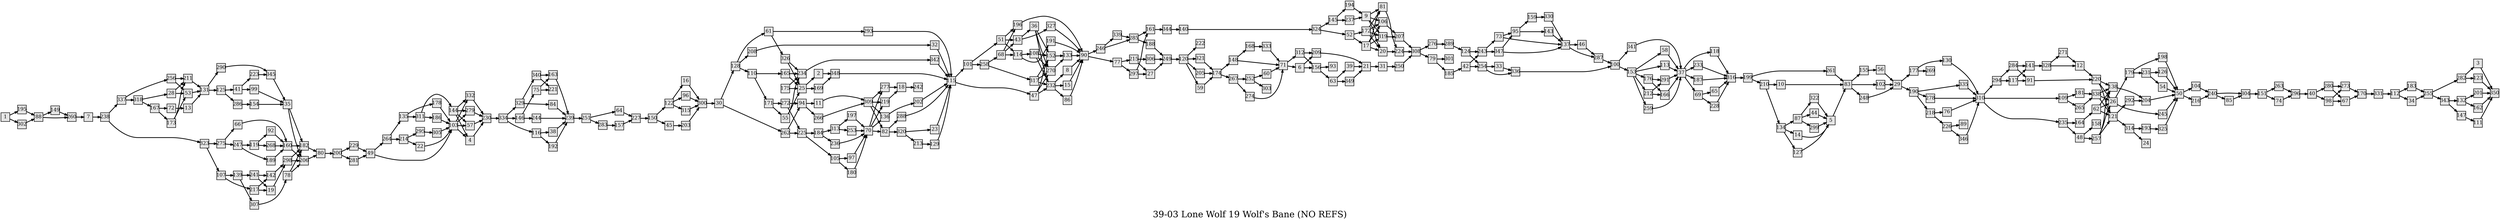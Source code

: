 digraph g{
  graph [ label="39-03 Lone Wolf 19 Wolf's Bane (NO REFS)" rankdir=LR, ordering=out, fontsize=36, nodesep="0.35", ranksep="0.45"];
  node  [shape=rect, penwidth=2, fontsize=20, style=filled, fillcolor=grey90, margin="0,0", labelfloat=true, regular=true, fixedsize=true];
  edge  [labelfloat=true, penwidth=3, fontsize=12];
  // ---;
  // group  : Katz;
  // id     : 39-03;
  // gbid   :;
  // series :;
  // title  :;
  // author :;
  // credit:;
  // - name : Yee-Ann Wong;
  // role : encoder;
  // date : 2017-09-16;
  // - name : Jeremy Douglass;
  // role : editor;
  // date : 2018-04-28;
  // render:;
  // - name   : small;
  // styles : gvStyles-small.txt;
  // engine : dot;
  // comment: >;
  
  // ---;
  
  // From | To | Label;
  
  1 -> 195;
  1 -> 302;
  2 -> 348;
  3 -> 350;
  4 -> 230;
  5 -> 83;
  6 -> 209;
  6 -> 156;
  7 -> 238;
  8 -> 90;
  9 -> 81;
  9 -> 106;
  9 -> 319;
  9 -> 20;
  10 -> 83;
  11 -> 309;
  12 -> 220;
  13 -> 131;
  14 -> 5;
  15 -> 90;
  16 -> 300;
  17 -> 81;
  17 -> 106;
  17 -> 319;
  17 -> 20;
  18 -> 242;
  19 -> 298;
  20 -> 224;
  21 -> 31;
  22 -> 103;
  23 -> 115;
  25 -> 2;
  25 -> 169;
  26 -> 179;
  26 -> 245;
  27 -> 249;
  28 -> 211;
  28 -> 53;
  29 -> 177;
  29 -> 190;
  30 -> 128;
  30 -> 262;
  31 -> 250;
  32 -> 115;
  33 -> 336;
  34 -> 255;
  35 -> 182;
  35 -> 206;
  36 -> 152;
  36 -> 270;
  36 -> 232;
  37 -> 118;
  37 -> 233;
  37 -> 187;
  37 -> 69;
  38 -> 239;
  39 -> 21;
  40 -> 280;
  40 -> 98;
  41 -> 223;
  41 -> 99;
  42 -> 243;
  42 -> 254;
  43 -> 36;
  43 -> 327;
  44 -> 5;
  45 -> 203;
  46 -> 287;
  47 -> 152;
  47 -> 270;
  47 -> 232;
  48 -> 158;
  48 -> 257;
  49 -> 264;
  49 -> 103;
  50 -> 104;
  50 -> 216;
  51 -> 196;
  51 -> 43;
  51 -> 114;
  52 -> 172;
  52 -> 17;
  53 -> 131;
  54 -> 50;
  55 -> 234;
  55 -> 25;
  56 -> 29;
  57 -> 230;
  58 -> 37;
  59 -> 174;
  60 -> 71;
  61 -> 293;
  61 -> 326;
  62 -> 138;
  62 -> 26;
  62 -> 121;
  63 -> 39;
  63 -> 349;
  64 -> 227;
  65 -> 316;
  66 -> 160;
  67 -> 170;
  68 -> 196;
  68 -> 43;
  68 -> 114;
  69 -> 65;
  69 -> 228;
  70 -> 277;
  70 -> 219;
  70 -> 136;
  70 -> 82;
  71 -> 312;
  71 -> 6;
  72 -> 13;
  73 -> 95;
  73 -> 137;
  74 -> 296;
  75 -> 163;
  75 -> 221;
  76 -> 310;
  77 -> 215;
  77 -> 297;
  78 -> 182;
  78 -> 206;
  79 -> 301;
  79 -> 185;
  80 -> 200;
  81 -> 224;
  82 -> 288;
  82 -> 320;
  83 -> 155;
  83 -> 102;
  83 -> 248;
  84 -> 239;
  85 -> 304;
  86 -> 90;
  87 -> 322;
  87 -> 44;
  87 -> 299;
  88 -> 149;
  88 -> 260;
  90 -> 246;
  90 -> 77;
  
  91 -> 220;
  92 -> 160;
  94 -> 11;
  94 -> 266;
  95 -> 159;
  95 -> 143;
  96 -> 300;
  97 -> 70;
  98 -> 273;
  98 -> 67;
  99 -> 35;
  100 -> 341;
  100 -> 153;
  101 -> 51;
  101 -> 258;
  102 -> 29;
  103 -> 332;
  103 -> 279;
  103 -> 57;
  103 -> 4;
  104 -> 240;
  105 -> 97;
  105 -> 180;
  106 -> 207;
  107 -> 139;
  107 -> 217;
  108 -> 152;
  108 -> 270;
  108 -> 232;
  109 -> 181;
  109 -> 265;
  110 -> 165;
  110 -> 171;
  111 -> 350;
  112 -> 183;
  112 -> 34;
  113 -> 37;
  114 -> 108;
  114 -> 191;
  115 -> 101;
  115 -> 47;
  116 -> 38;
  116 -> 192;
  117 -> 141;
  117 -> 91;
  118 -> 316;
  119 -> 92;
  119 -> 268;
  120 -> 222;
  120 -> 321;
  120 -> 205;
  120 -> 59;
  121 -> 292;
  121 -> 314;
  122 -> 16;
  122 -> 96;
  122 -> 315;
  123 -> 350;
  124 -> 243;
  124 -> 254;
  125 -> 41;
  125 -> 286;
  126 -> 50;
  127 -> 5;
  128 -> 61;
  128 -> 208;
  128 -> 110;
  129 -> 115;
  130 -> 310;
  131 -> 290;
  131 -> 125;
  132 -> 201;
  132 -> 162;
  133 -> 90;
  134 -> 87;
  134 -> 14;
  134 -> 127;
  135 -> 178;
  135 -> 311;
  136 -> 202;
  137 -> 46;
  137 -> 287;
  138 -> 204;
  139 -> 241;
  139 -> 307;
  140 -> 324;
  141 -> 328;
  142 -> 298;
  143 -> 137;
  144 -> 332;
  144 -> 57;
  144 -> 279;
  144 -> 4;
  145 -> 194;
  145 -> 237;
  146 -> 75;
  146 -> 244;
  147 -> 111;
  148 -> 168;
  148 -> 71;
  149 -> 260;
  150 -> 122;
  150 -> 45;
  151 -> 263;
  151 -> 74;
  152 -> 133;
  153 -> 58;
  153 -> 113;
  153 -> 176;
  153 -> 212;
  153 -> 259;
  154 -> 35;
  155 -> 56;
  156 -> 93;
  156 -> 63;
  157 -> 227;
  159 -> 330;
  160 -> 182;
  160 -> 206;
  161 -> 344;
  162 -> 350;
  163 -> 239;
  164 -> 62;
  165 -> 234;
  165 -> 25;
  166 -> 37;
  167 -> 72;
  167 -> 173;
  168 -> 333;
  169 -> 348;
  170 -> 331;
  171 -> 272;
  171 -> 55;
  172 -> 81;
  172 -> 106;
  172 -> 319;
  172 -> 20;
  173 -> 211;
  173 -> 53;
  174 -> 148;
  174 -> 267;
  175 -> 234;
  175 -> 25;
  176 -> 291;
  176 -> 166;
  177 -> 130;
  177 -> 269;
  178 -> 103;
  179 -> 198;
  179 -> 231;
  180 -> 70;
  181 -> 338;
  182 -> 80;
  183 -> 255;
  184 -> 313;
  184 -> 236;
  185 -> 42;
  186 -> 103;
  187 -> 316;
  188 -> 249;
  189 -> 160;
  190 -> 335;
  190 -> 278;
  190 -> 218;
  191 -> 90;
  192 -> 239;
  193 -> 325;
  194 -> 9;
  195 -> 88;
  196 -> 90;
  197 -> 70;
  198 -> 50;
  199 -> 261;
  199 -> 210;
  200 -> 229;
  200 -> 281;
  201 -> 350;
  202 -> 115;
  203 -> 300;
  204 -> 50;
  205 -> 174;
  206 -> 80;
  207 -> 308;
  208 -> 32;
  209 -> 21;
  210 -> 10;
  210 -> 134;
  211 -> 131;
  212 -> 291;
  212 -> 166;
  213 -> 129;
  214 -> 295;
  214 -> 22;
  215 -> 306;
  215 -> 27;
  216 -> 240;
  217 -> 142;
  217 -> 19;
  218 -> 76;
  218 -> 226;
  219 -> 18;
  220 -> 138;
  220 -> 26;
  220 -> 121;
  223 -> 345;
  224 -> 308;
  225 -> 184;
  225 -> 105;
  226 -> 89;
  226 -> 346;
  227 -> 150;
  228 -> 316;
  229 -> 49;
  230 -> 334;
  231 -> 126;
  231 -> 54;
  232 -> 8;
  232 -> 15;
  232 -> 86;
  233 -> 316;
  234 -> 342;
  235 -> 164;
  235 -> 48;
  236 -> 70;
  237 -> 9;
  238 -> 337;
  238 -> 323;
  239 -> 251;
  240 -> 304;
  240 -> 85;
  241 -> 142;
  241 -> 19;
  243 -> 73;
  243 -> 347;
  244 -> 239;
  245 -> 50;
  246 -> 339;
  246 -> 285;
  247 -> 119;
  247 -> 189;
  248 -> 29;
  249 -> 120;
  250 -> 308;
  251 -> 64;
  251 -> 283;
  252 -> 60;
  252 -> 303;
  253 -> 70;
  254 -> 33;
  254 -> 336;
  255 -> 282;
  255 -> 343;
  256 -> 211;
  256 -> 53;
  257 -> 138;
  257 -> 26;
  257 -> 121;
  258 -> 68;
  258 -> 317;
  259 -> 37;
  260 -> 7;
  261 -> 83;
  262 -> 94;
  262 -> 225;
  263 -> 296;
  264 -> 135;
  264 -> 214;
  265 -> 338;
  266 -> 309;
  267 -> 252;
  267 -> 274;
  268 -> 160;
  270 -> 133;
  271 -> 12;
  272 -> 94;
  272 -> 225;
  273 -> 170;
  274 -> 71;
  275 -> 66;
  275 -> 247;
  276 -> 289;
  277 -> 18;
  278 -> 310;
  279 -> 230;
  280 -> 273;
  280 -> 67;
  281 -> 49;
  282 -> 3;
  282 -> 123;
  283 -> 157;
  284 -> 141;
  284 -> 91;
  285 -> 161;
  285 -> 188;
  286 -> 154;
  287 -> 100;
  288 -> 115;
  289 -> 124;
  290 -> 345;
  291 -> 37;
  292 -> 204;
  293 -> 115;
  294 -> 284;
  294 -> 117;
  295 -> 305;
  296 -> 40;
  297 -> 161;
  297 -> 27;
  298 -> 182;
  298 -> 206;
  299 -> 5;
  300 -> 30;
  302 -> 88;
  304 -> 151;
  305 -> 103;
  306 -> 249;
  307 -> 78;
  308 -> 276;
  308 -> 79;
  309 -> 277;
  309 -> 219;
  309 -> 136;
  309 -> 82;
  310 -> 294;
  310 -> 109;
  310 -> 235;
  311 -> 144;
  311 -> 186;
  312 -> 209;
  312 -> 156;
  313 -> 197;
  313 -> 253;
  314 -> 193;
  314 -> 24;
  315 -> 300;
  316 -> 199;
  317 -> 152;
  317 -> 270;
  317 -> 232;
  318 -> 28;
  318 -> 167;
  319 -> 207;
  320 -> 23;
  320 -> 213;
  321 -> 174;
  322 -> 5;
  323 -> 275;
  323 -> 107;
  324 -> 145;
  324 -> 52;
  325 -> 50;
  326 -> 234;
  326 -> 25;
  327 -> 90;
  328 -> 271;
  328 -> 12;
  329 -> 340;
  329 -> 84;
  330 -> 137;
  331 -> 112;
  332 -> 230;
  333 -> 71;
  334 -> 329;
  334 -> 146;
  334 -> 116;
  335 -> 310;
  336 -> 100;
  337 -> 256;
  337 -> 318;
  338 -> 138;
  338 -> 26;
  338 -> 121;
  339 -> 285;
  340 -> 163;
  340 -> 221;
  341 -> 37;
  342 -> 115;
  343 -> 132;
  343 -> 147;
  344 -> 140;
  345 -> 35;
  346 -> 310;
  347 -> 95;
  347 -> 137;
  348 -> 115;
  349 -> 21;
}

